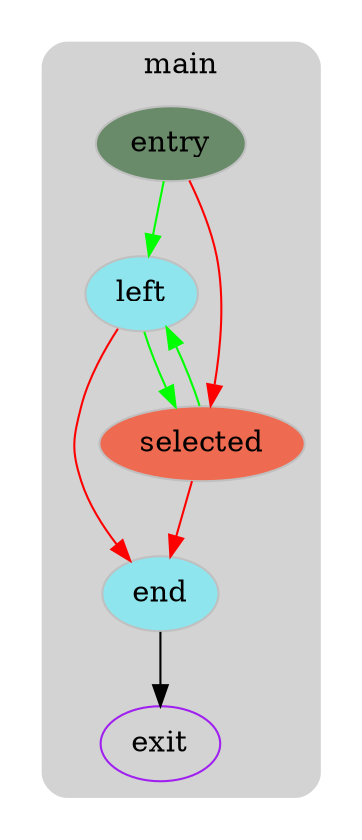 digraph G {
  compound=true
  subgraph cluster_ {
    peripheries=0
    subgraph cluster_0 {
      label="main"
      color=darkgray
      style=rounded
      bgcolor=lightgray
      cluster_0_0[label="entry",shape=oval,color=blue,rank=source,style=filled,fillcolor="darkseagreen4",color=gray]
      cluster_0_1[label="left",shape=oval,style=filled,fillcolor="cadetblue2",color=gray]
      cluster_0_2[label="selected",shape=oval,style=filled,fillcolor="coral2",color=gray]
      cluster_0_3[label="end",shape=oval,style=filled,fillcolor="cadetblue2",color=gray]
      cluster_0_exit[label=exit,color=purple,rank=sink]
      cluster_0_0 -> cluster_0_1 [color=green]
      cluster_0_0 -> cluster_0_2 [color=red]
      cluster_0_1 -> cluster_0_2 [color=green]
      cluster_0_1 -> cluster_0_3 [color=red]
      cluster_0_2 -> cluster_0_1 [color=green]
      cluster_0_2 -> cluster_0_3 [color=red]
      cluster_0_3 -> cluster_0_exit [color=black]
    }
  }
}
